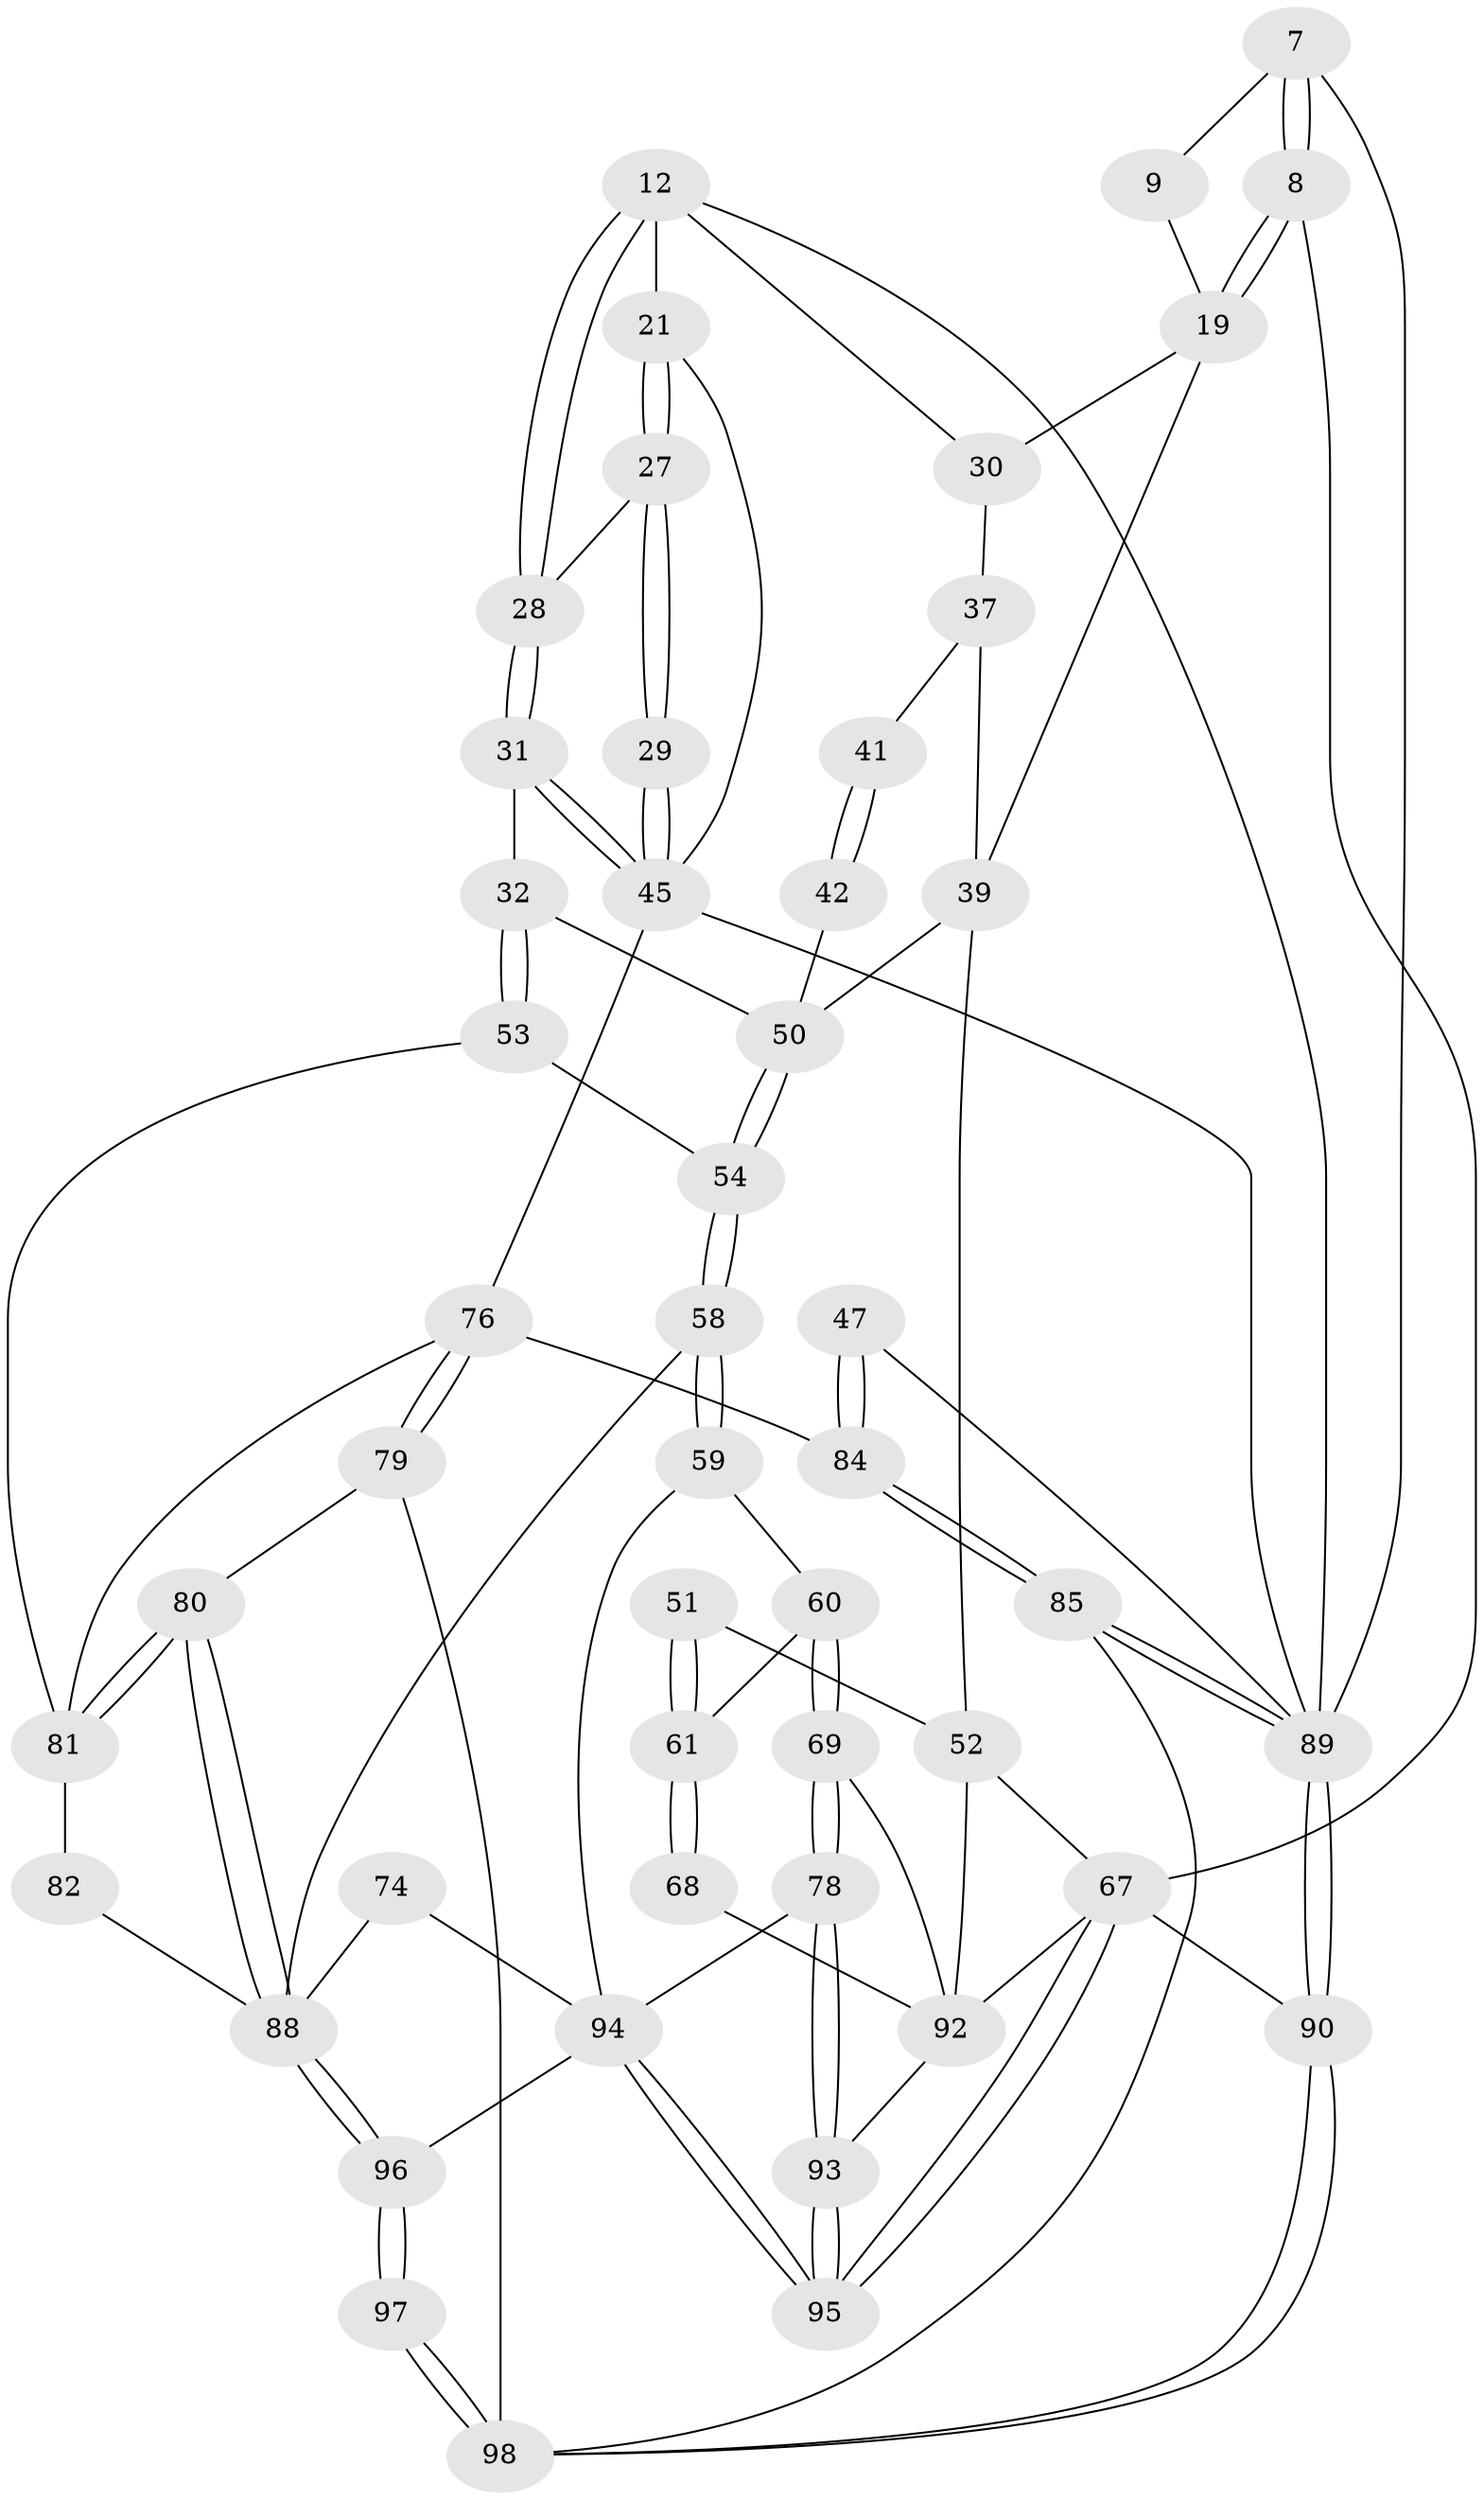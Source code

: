 // original degree distribution, {3: 0.030612244897959183, 5: 0.5204081632653061, 4: 0.22448979591836735, 6: 0.22448979591836735}
// Generated by graph-tools (version 1.1) at 2025/01/03/09/25 05:01:49]
// undirected, 49 vertices, 111 edges
graph export_dot {
graph [start="1"]
  node [color=gray90,style=filled];
  7 [pos="+0.3915934248355502+0.08227900246772507",super="+1+2"];
  8 [pos="+0.2739813553930508+0.13963118058835708",super="+6"];
  9 [pos="+0.5686573373587531+0.06327491798552087"];
  12 [pos="+0.5844187523140145+0.22354136638633415",super="+11"];
  19 [pos="+0.272252527270852+0.19274088798465333",super="+18+14"];
  21 [pos="+0.7655513783916836+0.2516010200654256"];
  27 [pos="+0.7707859754053271+0.35295617199797114"];
  28 [pos="+0.6050015538919815+0.2809807624984445"];
  29 [pos="+0.7900877891419014+0.3981395418476194"];
  30 [pos="+0.48791710789546133+0.27064181086865613",super="+13"];
  31 [pos="+0.6017436351026484+0.3985422900828221"];
  32 [pos="+0.5418835993300707+0.4536840590170455"];
  37 [pos="+0.37801922852367886+0.32999957459814255",super="+36"];
  39 [pos="+0.20147418843358889+0.38770161673447645",super="+38+24"];
  41 [pos="+0.38883574844697044+0.3742394950222674",super="+35"];
  42 [pos="+0.36990569340170215+0.4233121455342042",super="+34"];
  45 [pos="+0.7869883028347952+0.42975696662859153",super="+44+23+20"];
  47 [pos="+1+0.6108174007936437"];
  50 [pos="+0.33867769828530775+0.5123372453459294",super="+33+43"];
  51 [pos="+0.10512601711060779+0.43749779225213026"];
  52 [pos="+0+0.4168710603392737",super="+40"];
  53 [pos="+0.5543638765559236+0.5386718759442919"];
  54 [pos="+0.34273096888795407+0.5292876534911083"];
  58 [pos="+0.3356049027210851+0.6078891212429436"];
  59 [pos="+0.26348816274832193+0.6610739426023124"];
  60 [pos="+0.19296322070718205+0.636300016658731"];
  61 [pos="+0.12630358739223943+0.5845067335313014"];
  67 [pos="+0+1",super="+5"];
  68 [pos="+0+0.7394222019012493"];
  69 [pos="+0.10311898517014245+0.8030812415835219"];
  74 [pos="+0.4490801302928445+0.8578544332796718",super="+71"];
  76 [pos="+0.749633516646509+0.7850832121380519",super="+55"];
  78 [pos="+0.2579378909402313+0.8172304297686096"];
  79 [pos="+0.712826603951754+0.8683091676899197"];
  80 [pos="+0.685276850528081+0.8657528462684987"];
  81 [pos="+0.6604176202771784+0.8284544814290801",super="+56+57"];
  82 [pos="+0.5509544860327168+0.7953004415626171",super="+62"];
  84 [pos="+0.8829853006095815+0.8783731337649973",super="+75+48"];
  85 [pos="+0.8830458957834005+0.8818027031470286"];
  88 [pos="+0.5666771983438469+0.9256297810510669",super="+83+73+64"];
  89 [pos="+1+1",super="+46+17"];
  90 [pos="+1+1",super="+4"];
  92 [pos="+0.0909161319827645+0.9307695393893237",super="+66+70+65"];
  93 [pos="+0.1819175762788696+1"];
  94 [pos="+0.34579455162454426+1",super="+91+77+72"];
  95 [pos="+0.21638469100262173+1"];
  96 [pos="+0.5551178631084057+1"];
  97 [pos="+0.7121429891423048+1"];
  98 [pos="+0.9002584168016714+1",super="+86+87"];
  7 -- 8;
  7 -- 8;
  7 -- 9 [weight=2];
  7 -- 89;
  8 -- 19;
  8 -- 19;
  8 -- 67;
  9 -- 19;
  12 -- 28;
  12 -- 28;
  12 -- 30;
  12 -- 89;
  12 -- 21;
  19 -- 30 [weight=2];
  19 -- 39;
  21 -- 27;
  21 -- 27;
  21 -- 45;
  27 -- 28;
  27 -- 29;
  27 -- 29;
  28 -- 31;
  28 -- 31;
  29 -- 45 [weight=2];
  29 -- 45;
  30 -- 37;
  31 -- 32;
  31 -- 45;
  31 -- 45;
  32 -- 53;
  32 -- 53;
  32 -- 50;
  37 -- 41;
  37 -- 39;
  39 -- 52 [weight=2];
  39 -- 50;
  41 -- 42 [weight=2];
  41 -- 42;
  42 -- 50 [weight=2];
  45 -- 89 [weight=2];
  45 -- 76;
  47 -- 84 [weight=2];
  47 -- 84;
  47 -- 89;
  50 -- 54;
  50 -- 54;
  51 -- 52 [weight=2];
  51 -- 61;
  51 -- 61;
  52 -- 67;
  52 -- 92;
  53 -- 54;
  53 -- 81;
  54 -- 58;
  54 -- 58;
  58 -- 59;
  58 -- 59;
  58 -- 88;
  59 -- 60;
  59 -- 94;
  60 -- 61;
  60 -- 69;
  60 -- 69;
  61 -- 68;
  61 -- 68;
  67 -- 95;
  67 -- 95;
  67 -- 90 [weight=2];
  67 -- 92;
  68 -- 92 [weight=2];
  69 -- 78;
  69 -- 78;
  69 -- 92;
  74 -- 88 [weight=2];
  74 -- 94 [weight=2];
  76 -- 79;
  76 -- 79;
  76 -- 84 [weight=2];
  76 -- 81;
  78 -- 93;
  78 -- 93;
  78 -- 94;
  79 -- 80;
  79 -- 98;
  80 -- 81;
  80 -- 81;
  80 -- 88;
  80 -- 88;
  81 -- 82 [weight=2];
  82 -- 88 [weight=2];
  84 -- 85;
  84 -- 85;
  85 -- 89;
  85 -- 89;
  85 -- 98;
  88 -- 96;
  88 -- 96;
  89 -- 90 [weight=3];
  89 -- 90;
  90 -- 98;
  90 -- 98;
  92 -- 93;
  93 -- 95;
  93 -- 95;
  94 -- 95;
  94 -- 95;
  94 -- 96;
  96 -- 97;
  96 -- 97;
  97 -- 98 [weight=2];
  97 -- 98;
}
